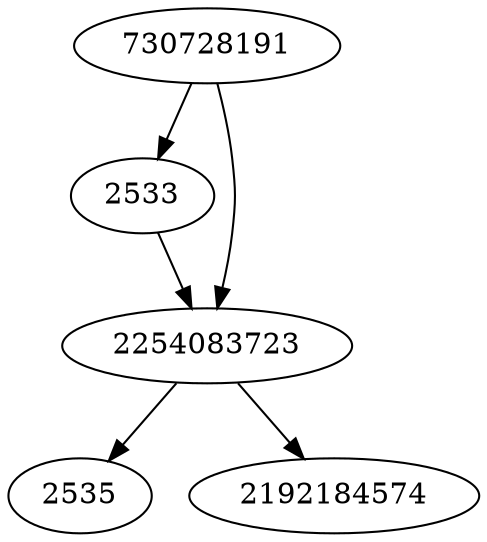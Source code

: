 strict digraph  {
2533;
2535;
2254083723;
2192184574;
730728191;
2533 -> 2254083723;
2254083723 -> 2535;
2254083723 -> 2192184574;
730728191 -> 2533;
730728191 -> 2254083723;
}
